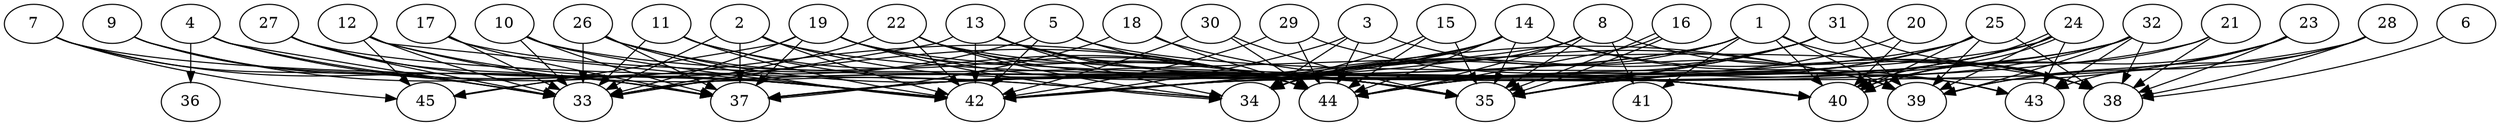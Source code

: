 // DAG automatically generated by daggen at Thu Oct  3 14:07:24 2019
// ./daggen --dot -n 45 --ccr 0.3 --fat 0.9 --regular 0.7 --density 0.7 --mindata 5242880 --maxdata 52428800 
digraph G {
  1 [size="63839573", alpha="0.13", expect_size="19151872"] 
  1 -> 33 [size ="19151872"]
  1 -> 34 [size ="19151872"]
  1 -> 37 [size ="19151872"]
  1 -> 38 [size ="19151872"]
  1 -> 39 [size ="19151872"]
  1 -> 40 [size ="19151872"]
  1 -> 41 [size ="19151872"]
  2 [size="133085867", alpha="0.03", expect_size="39925760"] 
  2 -> 33 [size ="39925760"]
  2 -> 35 [size ="39925760"]
  2 -> 37 [size ="39925760"]
  2 -> 40 [size ="39925760"]
  2 -> 42 [size ="39925760"]
  3 [size="33297067", alpha="0.07", expect_size="9989120"] 
  3 -> 34 [size ="9989120"]
  3 -> 39 [size ="9989120"]
  3 -> 42 [size ="9989120"]
  3 -> 44 [size ="9989120"]
  4 [size="137629013", alpha="0.14", expect_size="41288704"] 
  4 -> 33 [size ="41288704"]
  4 -> 36 [size ="41288704"]
  4 -> 42 [size ="41288704"]
  4 -> 44 [size ="41288704"]
  5 [size="19585707", alpha="0.02", expect_size="5875712"] 
  5 -> 35 [size ="5875712"]
  5 -> 42 [size ="5875712"]
  5 -> 43 [size ="5875712"]
  5 -> 45 [size ="5875712"]
  6 [size="62655147", alpha="0.14", expect_size="18796544"] 
  6 -> 38 [size ="18796544"]
  7 [size="35263147", alpha="0.19", expect_size="10578944"] 
  7 -> 33 [size ="10578944"]
  7 -> 37 [size ="10578944"]
  7 -> 42 [size ="10578944"]
  7 -> 45 [size ="10578944"]
  8 [size="138243413", alpha="0.12", expect_size="41473024"] 
  8 -> 34 [size ="41473024"]
  8 -> 35 [size ="41473024"]
  8 -> 38 [size ="41473024"]
  8 -> 41 [size ="41473024"]
  8 -> 42 [size ="41473024"]
  8 -> 44 [size ="41473024"]
  9 [size="127771307", alpha="0.12", expect_size="38331392"] 
  9 -> 33 [size ="38331392"]
  9 -> 37 [size ="38331392"]
  9 -> 42 [size ="38331392"]
  10 [size="43038720", alpha="0.05", expect_size="12911616"] 
  10 -> 33 [size ="12911616"]
  10 -> 37 [size ="12911616"]
  10 -> 38 [size ="12911616"]
  10 -> 42 [size ="12911616"]
  11 [size="130577067", alpha="0.15", expect_size="39173120"] 
  11 -> 33 [size ="39173120"]
  11 -> 35 [size ="39173120"]
  11 -> 42 [size ="39173120"]
  11 -> 44 [size ="39173120"]
  12 [size="77554347", alpha="0.17", expect_size="23266304"] 
  12 -> 33 [size ="23266304"]
  12 -> 34 [size ="23266304"]
  12 -> 42 [size ="23266304"]
  12 -> 44 [size ="23266304"]
  12 -> 45 [size ="23266304"]
  13 [size="104147627", alpha="0.05", expect_size="31244288"] 
  13 -> 33 [size ="31244288"]
  13 -> 34 [size ="31244288"]
  13 -> 35 [size ="31244288"]
  13 -> 39 [size ="31244288"]
  13 -> 42 [size ="31244288"]
  13 -> 44 [size ="31244288"]
  14 [size="155661653", alpha="0.09", expect_size="46698496"] 
  14 -> 34 [size ="46698496"]
  14 -> 35 [size ="46698496"]
  14 -> 37 [size ="46698496"]
  14 -> 38 [size ="46698496"]
  14 -> 42 [size ="46698496"]
  14 -> 43 [size ="46698496"]
  14 -> 44 [size ="46698496"]
  15 [size="111988053", alpha="0.11", expect_size="33596416"] 
  15 -> 34 [size ="33596416"]
  15 -> 35 [size ="33596416"]
  15 -> 44 [size ="33596416"]
  16 [size="130583893", alpha="0.04", expect_size="39175168"] 
  16 -> 35 [size ="39175168"]
  16 -> 35 [size ="39175168"]
  16 -> 44 [size ="39175168"]
  17 [size="86210560", alpha="0.17", expect_size="25863168"] 
  17 -> 33 [size ="25863168"]
  17 -> 35 [size ="25863168"]
  17 -> 37 [size ="25863168"]
  18 [size="81104213", alpha="0.19", expect_size="24331264"] 
  18 -> 37 [size ="24331264"]
  18 -> 40 [size ="24331264"]
  18 -> 44 [size ="24331264"]
  19 [size="19981653", alpha="0.03", expect_size="5994496"] 
  19 -> 33 [size ="5994496"]
  19 -> 34 [size ="5994496"]
  19 -> 37 [size ="5994496"]
  19 -> 39 [size ="5994496"]
  19 -> 40 [size ="5994496"]
  19 -> 44 [size ="5994496"]
  19 -> 45 [size ="5994496"]
  20 [size="115336533", alpha="0.17", expect_size="34600960"] 
  20 -> 40 [size ="34600960"]
  20 -> 44 [size ="34600960"]
  21 [size="152036693", alpha="0.17", expect_size="45611008"] 
  21 -> 37 [size ="45611008"]
  21 -> 38 [size ="45611008"]
  21 -> 40 [size ="45611008"]
  22 [size="114097493", alpha="0.12", expect_size="34229248"] 
  22 -> 33 [size ="34229248"]
  22 -> 34 [size ="34229248"]
  22 -> 35 [size ="34229248"]
  22 -> 40 [size ="34229248"]
  22 -> 42 [size ="34229248"]
  22 -> 44 [size ="34229248"]
  23 [size="89494187", alpha="0.09", expect_size="26848256"] 
  23 -> 35 [size ="26848256"]
  23 -> 38 [size ="26848256"]
  23 -> 39 [size ="26848256"]
  23 -> 40 [size ="26848256"]
  24 [size="130761387", alpha="0.01", expect_size="39228416"] 
  24 -> 35 [size ="39228416"]
  24 -> 39 [size ="39228416"]
  24 -> 40 [size ="39228416"]
  24 -> 40 [size ="39228416"]
  24 -> 42 [size ="39228416"]
  24 -> 43 [size ="39228416"]
  24 -> 44 [size ="39228416"]
  25 [size="43564373", alpha="0.13", expect_size="13069312"] 
  25 -> 35 [size ="13069312"]
  25 -> 37 [size ="13069312"]
  25 -> 38 [size ="13069312"]
  25 -> 39 [size ="13069312"]
  25 -> 40 [size ="13069312"]
  25 -> 44 [size ="13069312"]
  26 [size="126487893", alpha="0.12", expect_size="37946368"] 
  26 -> 33 [size ="37946368"]
  26 -> 35 [size ="37946368"]
  26 -> 37 [size ="37946368"]
  26 -> 42 [size ="37946368"]
  26 -> 44 [size ="37946368"]
  27 [size="155535360", alpha="0.12", expect_size="46660608"] 
  27 -> 33 [size ="46660608"]
  27 -> 34 [size ="46660608"]
  27 -> 37 [size ="46660608"]
  27 -> 42 [size ="46660608"]
  28 [size="128986453", alpha="0.08", expect_size="38695936"] 
  28 -> 38 [size ="38695936"]
  28 -> 39 [size ="38695936"]
  28 -> 42 [size ="38695936"]
  28 -> 43 [size ="38695936"]
  29 [size="124235093", alpha="0.17", expect_size="37270528"] 
  29 -> 40 [size ="37270528"]
  29 -> 42 [size ="37270528"]
  29 -> 44 [size ="37270528"]
  30 [size="148121600", alpha="0.10", expect_size="44436480"] 
  30 -> 35 [size ="44436480"]
  30 -> 42 [size ="44436480"]
  30 -> 44 [size ="44436480"]
  31 [size="126532267", alpha="0.18", expect_size="37959680"] 
  31 -> 34 [size ="37959680"]
  31 -> 35 [size ="37959680"]
  31 -> 38 [size ="37959680"]
  31 -> 39 [size ="37959680"]
  31 -> 42 [size ="37959680"]
  31 -> 44 [size ="37959680"]
  32 [size="105837227", alpha="0.13", expect_size="31751168"] 
  32 -> 33 [size ="31751168"]
  32 -> 35 [size ="31751168"]
  32 -> 38 [size ="31751168"]
  32 -> 39 [size ="31751168"]
  32 -> 42 [size ="31751168"]
  32 -> 43 [size ="31751168"]
  33 [size="44363093", alpha="0.19", expect_size="13308928"] 
  34 [size="115210240", alpha="0.03", expect_size="34563072"] 
  35 [size="123965440", alpha="0.18", expect_size="37189632"] 
  36 [size="72738133", alpha="0.08", expect_size="21821440"] 
  37 [size="163997013", alpha="0.07", expect_size="49199104"] 
  38 [size="100959573", alpha="0.14", expect_size="30287872"] 
  39 [size="161675947", alpha="0.01", expect_size="48502784"] 
  40 [size="141878613", alpha="0.01", expect_size="42563584"] 
  41 [size="67126613", alpha="0.17", expect_size="20137984"] 
  42 [size="50524160", alpha="0.06", expect_size="15157248"] 
  43 [size="152149333", alpha="0.05", expect_size="45644800"] 
  44 [size="144104107", alpha="0.17", expect_size="43231232"] 
  45 [size="164577280", alpha="0.13", expect_size="49373184"] 
}
